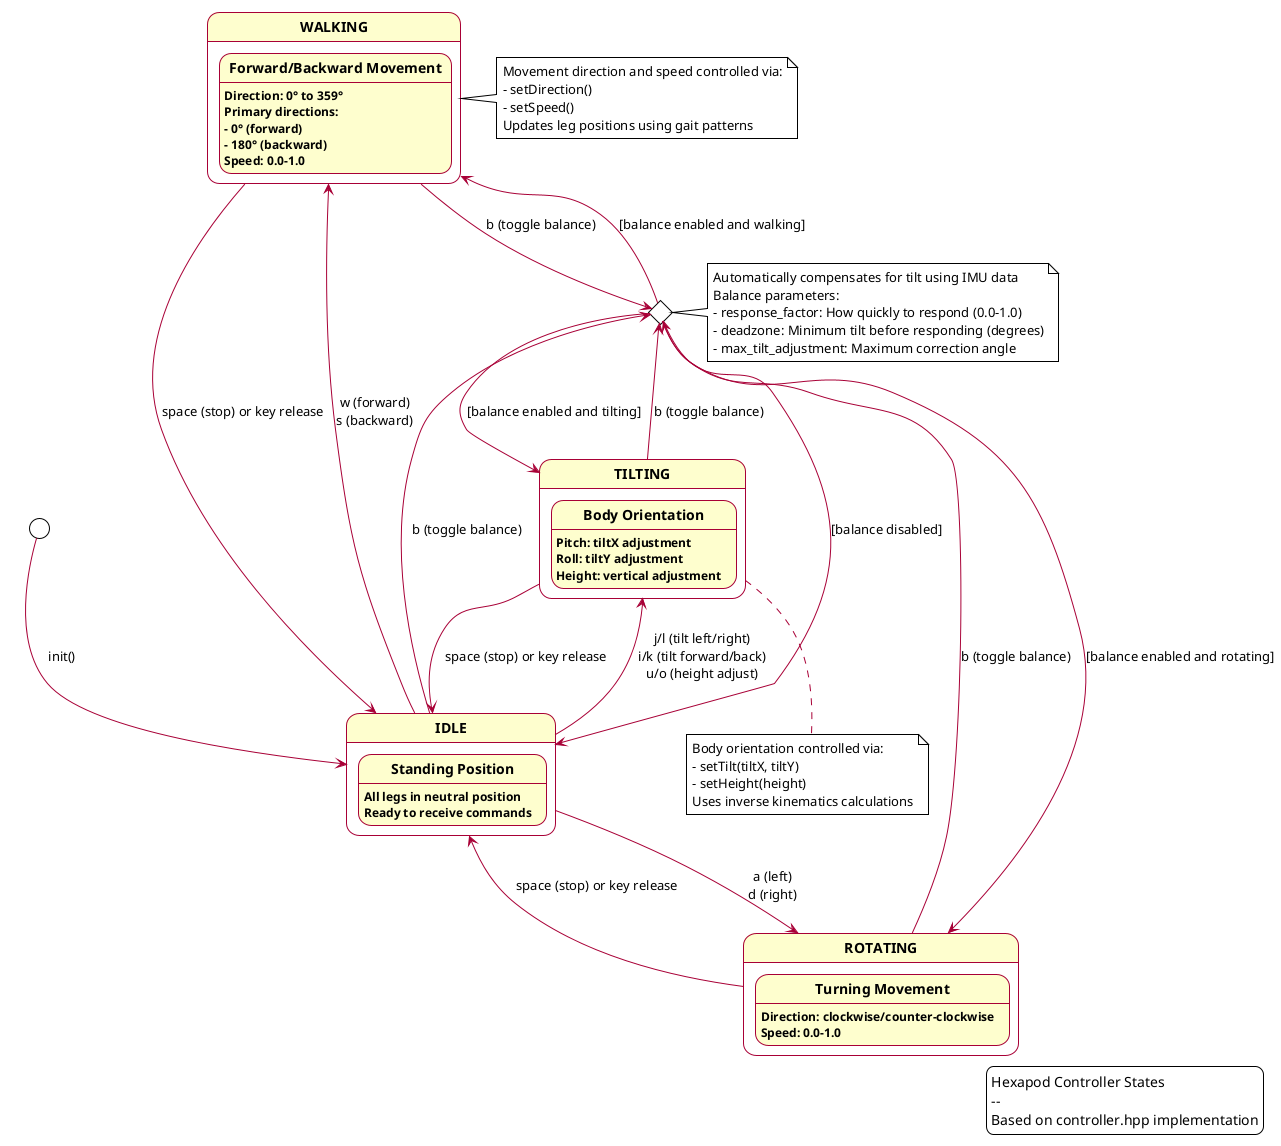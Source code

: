 @startuml Hexapod Controller State Diagram

!theme plain
skinparam stateBackgroundColor #FEFECE
skinparam stateBorderColor #A80036
skinparam stateArrowColor #A80036
skinparam stateFontStyle bold

' Main states based on ControllerState enum
state IDLE {
  state "Standing Position" as standing
  standing: All legs in neutral position
  standing: Ready to receive commands
}

state WALKING {
  state "Forward/Backward Movement" as walking
  walking: Direction: 0° to 359° 
  walking: Primary directions:
  walking: - 0° (forward)
  walking: - 180° (backward)
  walking: Speed: 0.0-1.0
}

state ROTATING {
  state "Turning Movement" as rotating
  rotating: Direction: clockwise/counter-clockwise
  rotating: Speed: 0.0-1.0
}

state TILTING {
  state "Body Orientation" as tilting
  tilting: Pitch: tiltX adjustment
  tilting: Roll: tiltY adjustment
  tilting: Height: vertical adjustment
}

' Additional balance mode (from controller.hpp)
state "BALANCE MODE" as BALANCE_MODE <<choice>>

' Transitions from the code behaviors
[*] --> IDLE : init()

IDLE --> WALKING : w (forward)\ns (backward)
IDLE --> ROTATING : a (left)\nd (right)
IDLE --> TILTING : j/l (tilt left/right)\ni/k (tilt forward/back)\nu/o (height adjust)

WALKING --> IDLE : space (stop) or key release
ROTATING --> IDLE : space (stop) or key release
TILTING --> IDLE : space (stop) or key release

' Balance mode transitions (from processKey() handling)
IDLE --> BALANCE_MODE : b (toggle balance)
WALKING --> BALANCE_MODE : b (toggle balance)
ROTATING --> BALANCE_MODE : b (toggle balance)
TILTING --> BALANCE_MODE : b (toggle balance)

BALANCE_MODE --> IDLE : [balance disabled]
BALANCE_MODE --> WALKING : [balance enabled and walking]
BALANCE_MODE --> ROTATING : [balance enabled and rotating]
BALANCE_MODE --> TILTING : [balance enabled and tilting]

' Notes based on code documentation
note right of WALKING
  Movement direction and speed controlled via:
  - setDirection() 
  - setSpeed()
  Updates leg positions using gait patterns
end note

note right of BALANCE_MODE
  Automatically compensates for tilt using IMU data
  Balance parameters:
  - response_factor: How quickly to respond (0.0-1.0)
  - deadzone: Minimum tilt before responding (degrees)
  - max_tilt_adjustment: Maximum correction angle
end note

note bottom of TILTING
  Body orientation controlled via:
  - setTilt(tiltX, tiltY)
  - setHeight(height)
  Uses inverse kinematics calculations
end note

' Footer legend
legend right
  Hexapod Controller States
  --
  Based on controller.hpp implementation
endlegend

@enduml
